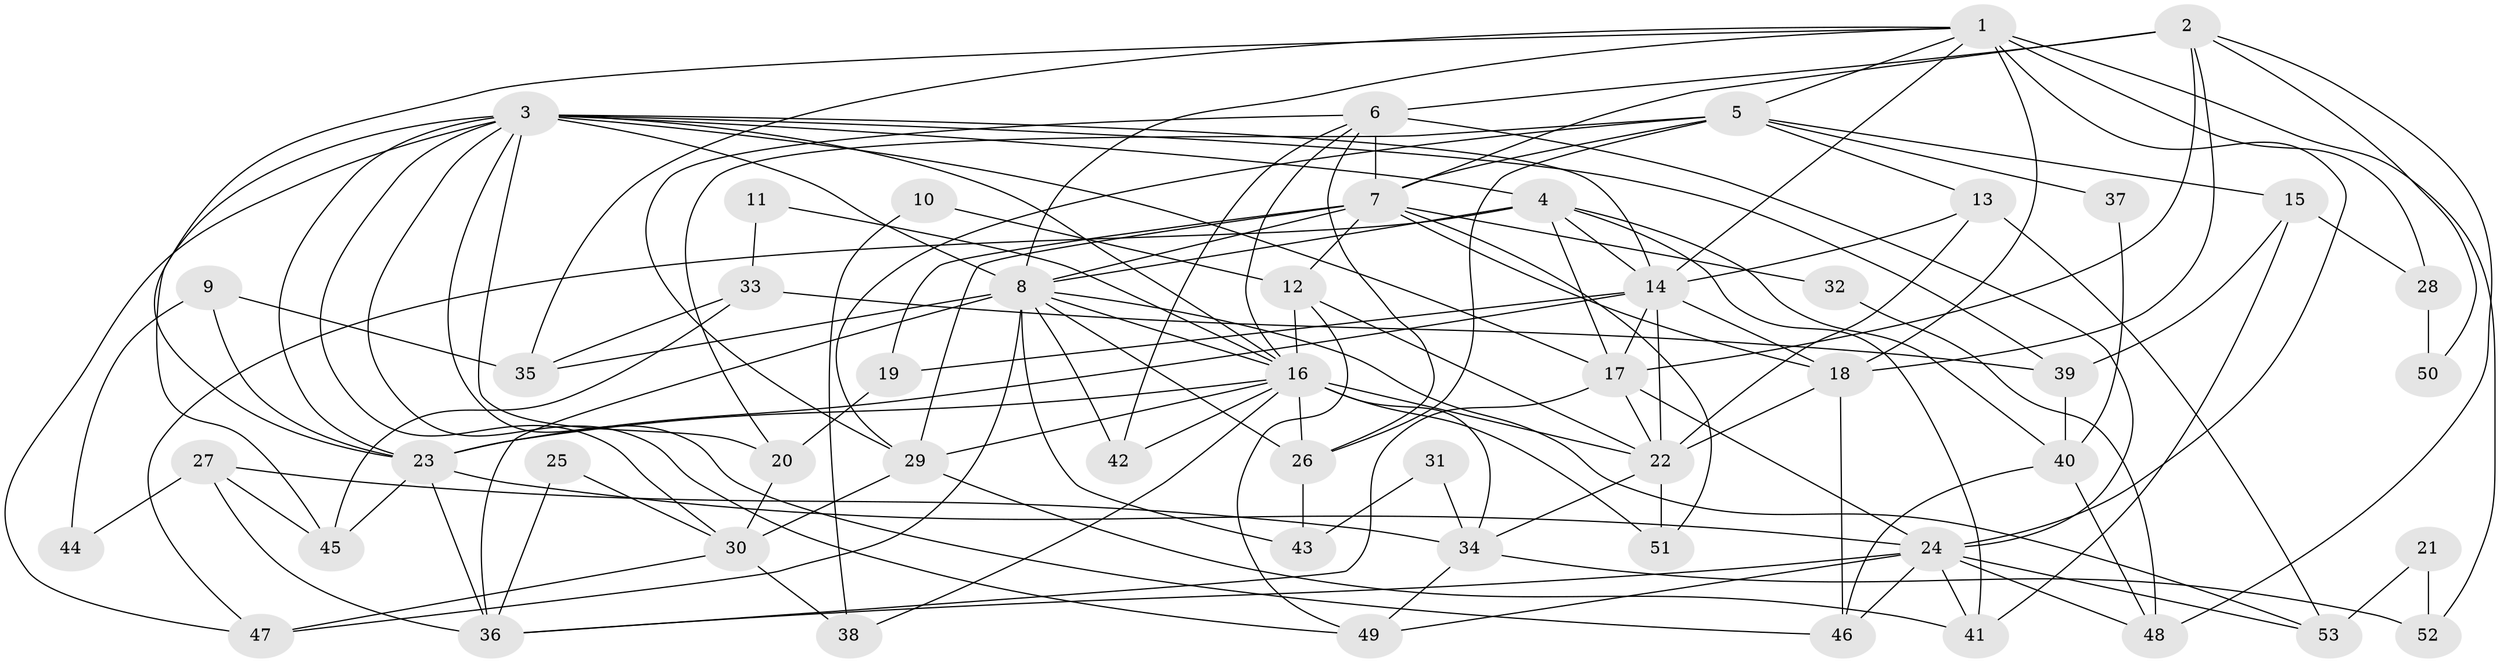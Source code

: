 // original degree distribution, {5: 0.1523809523809524, 3: 0.26666666666666666, 4: 0.34285714285714286, 6: 0.08571428571428572, 7: 0.0380952380952381, 2: 0.10476190476190476, 8: 0.009523809523809525}
// Generated by graph-tools (version 1.1) at 2025/36/03/09/25 02:36:22]
// undirected, 53 vertices, 135 edges
graph export_dot {
graph [start="1"]
  node [color=gray90,style=filled];
  1;
  2;
  3;
  4;
  5;
  6;
  7;
  8;
  9;
  10;
  11;
  12;
  13;
  14;
  15;
  16;
  17;
  18;
  19;
  20;
  21;
  22;
  23;
  24;
  25;
  26;
  27;
  28;
  29;
  30;
  31;
  32;
  33;
  34;
  35;
  36;
  37;
  38;
  39;
  40;
  41;
  42;
  43;
  44;
  45;
  46;
  47;
  48;
  49;
  50;
  51;
  52;
  53;
  1 -- 5 [weight=1.0];
  1 -- 8 [weight=1.0];
  1 -- 14 [weight=1.0];
  1 -- 18 [weight=1.0];
  1 -- 23 [weight=1.0];
  1 -- 24 [weight=2.0];
  1 -- 28 [weight=1.0];
  1 -- 35 [weight=1.0];
  1 -- 52 [weight=1.0];
  2 -- 6 [weight=2.0];
  2 -- 7 [weight=1.0];
  2 -- 17 [weight=2.0];
  2 -- 18 [weight=1.0];
  2 -- 48 [weight=1.0];
  2 -- 50 [weight=1.0];
  3 -- 4 [weight=1.0];
  3 -- 8 [weight=3.0];
  3 -- 14 [weight=2.0];
  3 -- 16 [weight=1.0];
  3 -- 17 [weight=1.0];
  3 -- 20 [weight=1.0];
  3 -- 23 [weight=2.0];
  3 -- 30 [weight=1.0];
  3 -- 39 [weight=1.0];
  3 -- 45 [weight=1.0];
  3 -- 46 [weight=1.0];
  3 -- 47 [weight=1.0];
  3 -- 49 [weight=1.0];
  4 -- 8 [weight=1.0];
  4 -- 14 [weight=1.0];
  4 -- 17 [weight=1.0];
  4 -- 40 [weight=1.0];
  4 -- 41 [weight=1.0];
  4 -- 47 [weight=1.0];
  5 -- 7 [weight=1.0];
  5 -- 13 [weight=1.0];
  5 -- 15 [weight=1.0];
  5 -- 20 [weight=1.0];
  5 -- 26 [weight=1.0];
  5 -- 29 [weight=1.0];
  5 -- 37 [weight=1.0];
  6 -- 7 [weight=2.0];
  6 -- 16 [weight=1.0];
  6 -- 24 [weight=1.0];
  6 -- 26 [weight=1.0];
  6 -- 29 [weight=1.0];
  6 -- 42 [weight=1.0];
  7 -- 8 [weight=1.0];
  7 -- 12 [weight=2.0];
  7 -- 18 [weight=1.0];
  7 -- 19 [weight=2.0];
  7 -- 29 [weight=1.0];
  7 -- 32 [weight=1.0];
  7 -- 51 [weight=1.0];
  8 -- 16 [weight=1.0];
  8 -- 26 [weight=3.0];
  8 -- 35 [weight=1.0];
  8 -- 36 [weight=2.0];
  8 -- 42 [weight=1.0];
  8 -- 43 [weight=1.0];
  8 -- 47 [weight=1.0];
  8 -- 53 [weight=1.0];
  9 -- 23 [weight=1.0];
  9 -- 35 [weight=1.0];
  9 -- 44 [weight=1.0];
  10 -- 12 [weight=1.0];
  10 -- 38 [weight=1.0];
  11 -- 16 [weight=1.0];
  11 -- 33 [weight=1.0];
  12 -- 16 [weight=1.0];
  12 -- 22 [weight=1.0];
  12 -- 49 [weight=1.0];
  13 -- 14 [weight=1.0];
  13 -- 22 [weight=1.0];
  13 -- 53 [weight=1.0];
  14 -- 17 [weight=1.0];
  14 -- 18 [weight=1.0];
  14 -- 19 [weight=1.0];
  14 -- 22 [weight=1.0];
  14 -- 23 [weight=2.0];
  15 -- 28 [weight=1.0];
  15 -- 39 [weight=1.0];
  15 -- 41 [weight=1.0];
  16 -- 22 [weight=1.0];
  16 -- 23 [weight=1.0];
  16 -- 26 [weight=2.0];
  16 -- 29 [weight=1.0];
  16 -- 34 [weight=1.0];
  16 -- 38 [weight=1.0];
  16 -- 42 [weight=1.0];
  16 -- 51 [weight=1.0];
  17 -- 22 [weight=1.0];
  17 -- 24 [weight=1.0];
  17 -- 36 [weight=1.0];
  18 -- 22 [weight=1.0];
  18 -- 46 [weight=1.0];
  19 -- 20 [weight=1.0];
  20 -- 30 [weight=1.0];
  21 -- 52 [weight=1.0];
  21 -- 53 [weight=1.0];
  22 -- 34 [weight=1.0];
  22 -- 51 [weight=1.0];
  23 -- 24 [weight=1.0];
  23 -- 36 [weight=1.0];
  23 -- 45 [weight=1.0];
  24 -- 36 [weight=1.0];
  24 -- 41 [weight=1.0];
  24 -- 46 [weight=1.0];
  24 -- 48 [weight=1.0];
  24 -- 49 [weight=1.0];
  24 -- 53 [weight=1.0];
  25 -- 30 [weight=1.0];
  25 -- 36 [weight=1.0];
  26 -- 43 [weight=1.0];
  27 -- 34 [weight=1.0];
  27 -- 36 [weight=1.0];
  27 -- 44 [weight=1.0];
  27 -- 45 [weight=1.0];
  28 -- 50 [weight=1.0];
  29 -- 30 [weight=2.0];
  29 -- 41 [weight=1.0];
  30 -- 38 [weight=1.0];
  30 -- 47 [weight=1.0];
  31 -- 34 [weight=1.0];
  31 -- 43 [weight=1.0];
  32 -- 48 [weight=1.0];
  33 -- 35 [weight=1.0];
  33 -- 39 [weight=1.0];
  33 -- 45 [weight=1.0];
  34 -- 49 [weight=1.0];
  34 -- 52 [weight=1.0];
  37 -- 40 [weight=1.0];
  39 -- 40 [weight=1.0];
  40 -- 46 [weight=1.0];
  40 -- 48 [weight=1.0];
}
